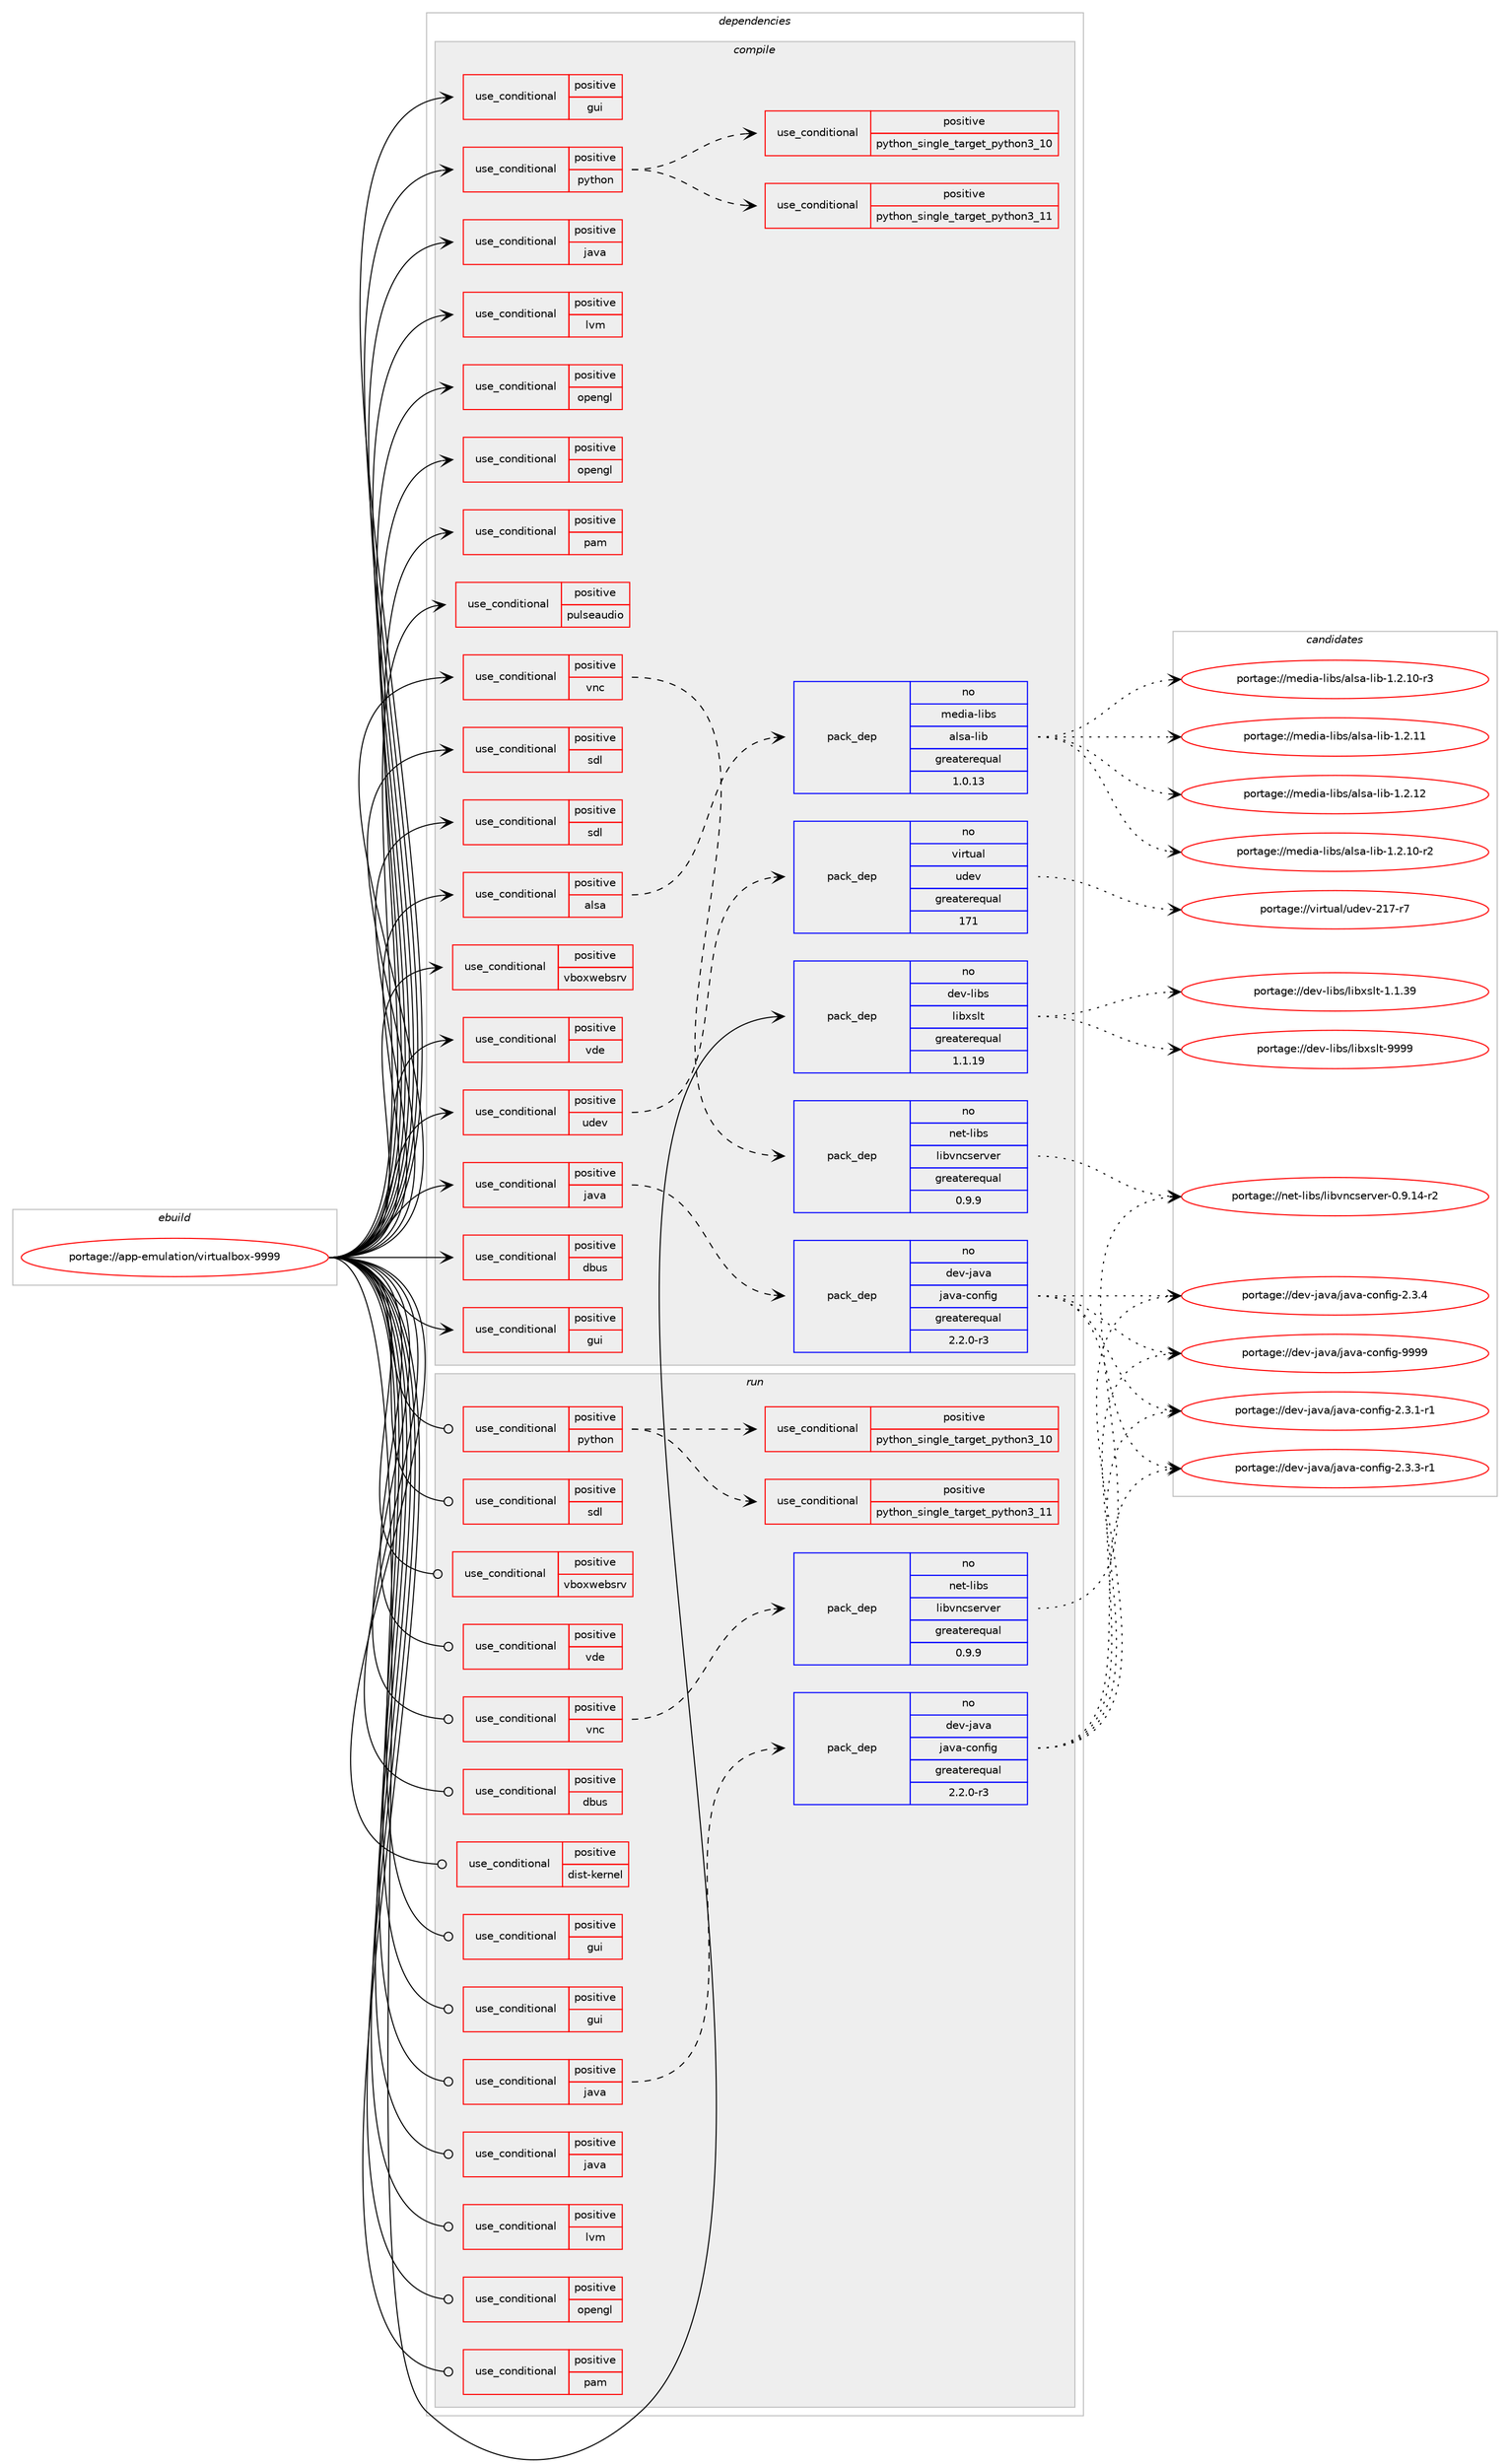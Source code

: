 digraph prolog {

# *************
# Graph options
# *************

newrank=true;
concentrate=true;
compound=true;
graph [rankdir=LR,fontname=Helvetica,fontsize=10,ranksep=1.5];#, ranksep=2.5, nodesep=0.2];
edge  [arrowhead=vee];
node  [fontname=Helvetica,fontsize=10];

# **********
# The ebuild
# **********

subgraph cluster_leftcol {
color=gray;
rank=same;
label=<<i>ebuild</i>>;
id [label="portage://app-emulation/virtualbox-9999", color=red, width=4, href="../app-emulation/virtualbox-9999.svg"];
}

# ****************
# The dependencies
# ****************

subgraph cluster_midcol {
color=gray;
label=<<i>dependencies</i>>;
subgraph cluster_compile {
fillcolor="#eeeeee";
style=filled;
label=<<i>compile</i>>;
subgraph cond8750 {
dependency14740 [label=<<TABLE BORDER="0" CELLBORDER="1" CELLSPACING="0" CELLPADDING="4"><TR><TD ROWSPAN="3" CELLPADDING="10">use_conditional</TD></TR><TR><TD>positive</TD></TR><TR><TD>alsa</TD></TR></TABLE>>, shape=none, color=red];
subgraph pack5676 {
dependency14741 [label=<<TABLE BORDER="0" CELLBORDER="1" CELLSPACING="0" CELLPADDING="4" WIDTH="220"><TR><TD ROWSPAN="6" CELLPADDING="30">pack_dep</TD></TR><TR><TD WIDTH="110">no</TD></TR><TR><TD>media-libs</TD></TR><TR><TD>alsa-lib</TD></TR><TR><TD>greaterequal</TD></TR><TR><TD>1.0.13</TD></TR></TABLE>>, shape=none, color=blue];
}
dependency14740:e -> dependency14741:w [weight=20,style="dashed",arrowhead="vee"];
}
id:e -> dependency14740:w [weight=20,style="solid",arrowhead="vee"];
subgraph cond8751 {
dependency14742 [label=<<TABLE BORDER="0" CELLBORDER="1" CELLSPACING="0" CELLPADDING="4"><TR><TD ROWSPAN="3" CELLPADDING="10">use_conditional</TD></TR><TR><TD>positive</TD></TR><TR><TD>dbus</TD></TR></TABLE>>, shape=none, color=red];
# *** BEGIN UNKNOWN DEPENDENCY TYPE (TODO) ***
# dependency14742 -> package_dependency(portage://app-emulation/virtualbox-9999,install,no,sys-apps,dbus,none,[,,],[],[])
# *** END UNKNOWN DEPENDENCY TYPE (TODO) ***

}
id:e -> dependency14742:w [weight=20,style="solid",arrowhead="vee"];
subgraph cond8752 {
dependency14743 [label=<<TABLE BORDER="0" CELLBORDER="1" CELLSPACING="0" CELLPADDING="4"><TR><TD ROWSPAN="3" CELLPADDING="10">use_conditional</TD></TR><TR><TD>positive</TD></TR><TR><TD>gui</TD></TR></TABLE>>, shape=none, color=red];
# *** BEGIN UNKNOWN DEPENDENCY TYPE (TODO) ***
# dependency14743 -> package_dependency(portage://app-emulation/virtualbox-9999,install,no,dev-qt,qtbase,none,[,,],[slot(6)],[use(enable(widgets),none)])
# *** END UNKNOWN DEPENDENCY TYPE (TODO) ***

# *** BEGIN UNKNOWN DEPENDENCY TYPE (TODO) ***
# dependency14743 -> package_dependency(portage://app-emulation/virtualbox-9999,install,no,dev-qt,qtscxml,none,[,,],[slot(6)],[])
# *** END UNKNOWN DEPENDENCY TYPE (TODO) ***

# *** BEGIN UNKNOWN DEPENDENCY TYPE (TODO) ***
# dependency14743 -> package_dependency(portage://app-emulation/virtualbox-9999,install,no,dev-qt,qttools,none,[,,],[slot(6)],[use(enable(assistant),none)])
# *** END UNKNOWN DEPENDENCY TYPE (TODO) ***

# *** BEGIN UNKNOWN DEPENDENCY TYPE (TODO) ***
# dependency14743 -> package_dependency(portage://app-emulation/virtualbox-9999,install,no,x11-libs,libX11,none,[,,],[],[])
# *** END UNKNOWN DEPENDENCY TYPE (TODO) ***

# *** BEGIN UNKNOWN DEPENDENCY TYPE (TODO) ***
# dependency14743 -> package_dependency(portage://app-emulation/virtualbox-9999,install,no,x11-libs,libXt,none,[,,],[],[])
# *** END UNKNOWN DEPENDENCY TYPE (TODO) ***

}
id:e -> dependency14743:w [weight=20,style="solid",arrowhead="vee"];
subgraph cond8753 {
dependency14744 [label=<<TABLE BORDER="0" CELLBORDER="1" CELLSPACING="0" CELLPADDING="4"><TR><TD ROWSPAN="3" CELLPADDING="10">use_conditional</TD></TR><TR><TD>positive</TD></TR><TR><TD>gui</TD></TR></TABLE>>, shape=none, color=red];
# *** BEGIN UNKNOWN DEPENDENCY TYPE (TODO) ***
# dependency14744 -> package_dependency(portage://app-emulation/virtualbox-9999,install,no,x11-base,xorg-proto,none,[,,],[],[])
# *** END UNKNOWN DEPENDENCY TYPE (TODO) ***

# *** BEGIN UNKNOWN DEPENDENCY TYPE (TODO) ***
# dependency14744 -> package_dependency(portage://app-emulation/virtualbox-9999,install,no,x11-libs,libxcb,none,[,,],any_same_slot,[])
# *** END UNKNOWN DEPENDENCY TYPE (TODO) ***

# *** BEGIN UNKNOWN DEPENDENCY TYPE (TODO) ***
# dependency14744 -> package_dependency(portage://app-emulation/virtualbox-9999,install,no,x11-libs,libXcursor,none,[,,],[],[])
# *** END UNKNOWN DEPENDENCY TYPE (TODO) ***

# *** BEGIN UNKNOWN DEPENDENCY TYPE (TODO) ***
# dependency14744 -> package_dependency(portage://app-emulation/virtualbox-9999,install,no,x11-libs,libXext,none,[,,],[],[])
# *** END UNKNOWN DEPENDENCY TYPE (TODO) ***

# *** BEGIN UNKNOWN DEPENDENCY TYPE (TODO) ***
# dependency14744 -> package_dependency(portage://app-emulation/virtualbox-9999,install,no,x11-libs,libXinerama,none,[,,],[],[])
# *** END UNKNOWN DEPENDENCY TYPE (TODO) ***

# *** BEGIN UNKNOWN DEPENDENCY TYPE (TODO) ***
# dependency14744 -> package_dependency(portage://app-emulation/virtualbox-9999,install,no,x11-libs,libXmu,none,[,,],[],[])
# *** END UNKNOWN DEPENDENCY TYPE (TODO) ***

# *** BEGIN UNKNOWN DEPENDENCY TYPE (TODO) ***
# dependency14744 -> package_dependency(portage://app-emulation/virtualbox-9999,install,no,x11-libs,libXrandr,none,[,,],[],[])
# *** END UNKNOWN DEPENDENCY TYPE (TODO) ***

}
id:e -> dependency14744:w [weight=20,style="solid",arrowhead="vee"];
subgraph cond8754 {
dependency14745 [label=<<TABLE BORDER="0" CELLBORDER="1" CELLSPACING="0" CELLPADDING="4"><TR><TD ROWSPAN="3" CELLPADDING="10">use_conditional</TD></TR><TR><TD>positive</TD></TR><TR><TD>java</TD></TR></TABLE>>, shape=none, color=red];
subgraph pack5677 {
dependency14746 [label=<<TABLE BORDER="0" CELLBORDER="1" CELLSPACING="0" CELLPADDING="4" WIDTH="220"><TR><TD ROWSPAN="6" CELLPADDING="30">pack_dep</TD></TR><TR><TD WIDTH="110">no</TD></TR><TR><TD>dev-java</TD></TR><TR><TD>java-config</TD></TR><TR><TD>greaterequal</TD></TR><TR><TD>2.2.0-r3</TD></TR></TABLE>>, shape=none, color=blue];
}
dependency14745:e -> dependency14746:w [weight=20,style="dashed",arrowhead="vee"];
}
id:e -> dependency14745:w [weight=20,style="solid",arrowhead="vee"];
subgraph cond8755 {
dependency14747 [label=<<TABLE BORDER="0" CELLBORDER="1" CELLSPACING="0" CELLPADDING="4"><TR><TD ROWSPAN="3" CELLPADDING="10">use_conditional</TD></TR><TR><TD>positive</TD></TR><TR><TD>java</TD></TR></TABLE>>, shape=none, color=red];
# *** BEGIN UNKNOWN DEPENDENCY TYPE (TODO) ***
# dependency14747 -> package_dependency(portage://app-emulation/virtualbox-9999,install,no,virtual,jdk,none,[,,],[slot(1.8)],[])
# *** END UNKNOWN DEPENDENCY TYPE (TODO) ***

}
id:e -> dependency14747:w [weight=20,style="solid",arrowhead="vee"];
subgraph cond8756 {
dependency14748 [label=<<TABLE BORDER="0" CELLBORDER="1" CELLSPACING="0" CELLPADDING="4"><TR><TD ROWSPAN="3" CELLPADDING="10">use_conditional</TD></TR><TR><TD>positive</TD></TR><TR><TD>lvm</TD></TR></TABLE>>, shape=none, color=red];
# *** BEGIN UNKNOWN DEPENDENCY TYPE (TODO) ***
# dependency14748 -> package_dependency(portage://app-emulation/virtualbox-9999,install,no,sys-fs,lvm2,none,[,,],[],[])
# *** END UNKNOWN DEPENDENCY TYPE (TODO) ***

}
id:e -> dependency14748:w [weight=20,style="solid",arrowhead="vee"];
subgraph cond8757 {
dependency14749 [label=<<TABLE BORDER="0" CELLBORDER="1" CELLSPACING="0" CELLPADDING="4"><TR><TD ROWSPAN="3" CELLPADDING="10">use_conditional</TD></TR><TR><TD>positive</TD></TR><TR><TD>opengl</TD></TR></TABLE>>, shape=none, color=red];
# *** BEGIN UNKNOWN DEPENDENCY TYPE (TODO) ***
# dependency14749 -> package_dependency(portage://app-emulation/virtualbox-9999,install,no,media-libs,libglvnd,none,[,,],[],[use(enable(X),none)])
# *** END UNKNOWN DEPENDENCY TYPE (TODO) ***

# *** BEGIN UNKNOWN DEPENDENCY TYPE (TODO) ***
# dependency14749 -> package_dependency(portage://app-emulation/virtualbox-9999,install,no,media-libs,vulkan-loader,none,[,,],[],[])
# *** END UNKNOWN DEPENDENCY TYPE (TODO) ***

# *** BEGIN UNKNOWN DEPENDENCY TYPE (TODO) ***
# dependency14749 -> package_dependency(portage://app-emulation/virtualbox-9999,install,no,x11-libs,libX11,none,[,,],[],[])
# *** END UNKNOWN DEPENDENCY TYPE (TODO) ***

# *** BEGIN UNKNOWN DEPENDENCY TYPE (TODO) ***
# dependency14749 -> package_dependency(portage://app-emulation/virtualbox-9999,install,no,x11-libs,libXt,none,[,,],[],[])
# *** END UNKNOWN DEPENDENCY TYPE (TODO) ***

}
id:e -> dependency14749:w [weight=20,style="solid",arrowhead="vee"];
subgraph cond8758 {
dependency14750 [label=<<TABLE BORDER="0" CELLBORDER="1" CELLSPACING="0" CELLPADDING="4"><TR><TD ROWSPAN="3" CELLPADDING="10">use_conditional</TD></TR><TR><TD>positive</TD></TR><TR><TD>opengl</TD></TR></TABLE>>, shape=none, color=red];
# *** BEGIN UNKNOWN DEPENDENCY TYPE (TODO) ***
# dependency14750 -> package_dependency(portage://app-emulation/virtualbox-9999,install,no,x11-base,xorg-proto,none,[,,],[],[])
# *** END UNKNOWN DEPENDENCY TYPE (TODO) ***

# *** BEGIN UNKNOWN DEPENDENCY TYPE (TODO) ***
# dependency14750 -> package_dependency(portage://app-emulation/virtualbox-9999,install,no,x11-libs,libXcursor,none,[,,],[],[])
# *** END UNKNOWN DEPENDENCY TYPE (TODO) ***

# *** BEGIN UNKNOWN DEPENDENCY TYPE (TODO) ***
# dependency14750 -> package_dependency(portage://app-emulation/virtualbox-9999,install,no,x11-libs,libXinerama,none,[,,],[],[])
# *** END UNKNOWN DEPENDENCY TYPE (TODO) ***

# *** BEGIN UNKNOWN DEPENDENCY TYPE (TODO) ***
# dependency14750 -> package_dependency(portage://app-emulation/virtualbox-9999,install,no,x11-libs,libXmu,none,[,,],[],[])
# *** END UNKNOWN DEPENDENCY TYPE (TODO) ***

# *** BEGIN UNKNOWN DEPENDENCY TYPE (TODO) ***
# dependency14750 -> package_dependency(portage://app-emulation/virtualbox-9999,install,no,x11-libs,libXrandr,none,[,,],[],[])
# *** END UNKNOWN DEPENDENCY TYPE (TODO) ***

# *** BEGIN UNKNOWN DEPENDENCY TYPE (TODO) ***
# dependency14750 -> package_dependency(portage://app-emulation/virtualbox-9999,install,no,virtual,glu,none,[,,],[],[])
# *** END UNKNOWN DEPENDENCY TYPE (TODO) ***

}
id:e -> dependency14750:w [weight=20,style="solid",arrowhead="vee"];
subgraph cond8759 {
dependency14751 [label=<<TABLE BORDER="0" CELLBORDER="1" CELLSPACING="0" CELLPADDING="4"><TR><TD ROWSPAN="3" CELLPADDING="10">use_conditional</TD></TR><TR><TD>positive</TD></TR><TR><TD>pam</TD></TR></TABLE>>, shape=none, color=red];
# *** BEGIN UNKNOWN DEPENDENCY TYPE (TODO) ***
# dependency14751 -> package_dependency(portage://app-emulation/virtualbox-9999,install,no,sys-libs,pam,none,[,,],[],[])
# *** END UNKNOWN DEPENDENCY TYPE (TODO) ***

}
id:e -> dependency14751:w [weight=20,style="solid",arrowhead="vee"];
subgraph cond8760 {
dependency14752 [label=<<TABLE BORDER="0" CELLBORDER="1" CELLSPACING="0" CELLPADDING="4"><TR><TD ROWSPAN="3" CELLPADDING="10">use_conditional</TD></TR><TR><TD>positive</TD></TR><TR><TD>pulseaudio</TD></TR></TABLE>>, shape=none, color=red];
# *** BEGIN UNKNOWN DEPENDENCY TYPE (TODO) ***
# dependency14752 -> package_dependency(portage://app-emulation/virtualbox-9999,install,no,media-libs,libpulse,none,[,,],[],[])
# *** END UNKNOWN DEPENDENCY TYPE (TODO) ***

}
id:e -> dependency14752:w [weight=20,style="solid",arrowhead="vee"];
subgraph cond8761 {
dependency14753 [label=<<TABLE BORDER="0" CELLBORDER="1" CELLSPACING="0" CELLPADDING="4"><TR><TD ROWSPAN="3" CELLPADDING="10">use_conditional</TD></TR><TR><TD>positive</TD></TR><TR><TD>python</TD></TR></TABLE>>, shape=none, color=red];
subgraph cond8762 {
dependency14754 [label=<<TABLE BORDER="0" CELLBORDER="1" CELLSPACING="0" CELLPADDING="4"><TR><TD ROWSPAN="3" CELLPADDING="10">use_conditional</TD></TR><TR><TD>positive</TD></TR><TR><TD>python_single_target_python3_10</TD></TR></TABLE>>, shape=none, color=red];
# *** BEGIN UNKNOWN DEPENDENCY TYPE (TODO) ***
# dependency14754 -> package_dependency(portage://app-emulation/virtualbox-9999,install,no,dev-lang,python,none,[,,],[slot(3.10)],[])
# *** END UNKNOWN DEPENDENCY TYPE (TODO) ***

}
dependency14753:e -> dependency14754:w [weight=20,style="dashed",arrowhead="vee"];
subgraph cond8763 {
dependency14755 [label=<<TABLE BORDER="0" CELLBORDER="1" CELLSPACING="0" CELLPADDING="4"><TR><TD ROWSPAN="3" CELLPADDING="10">use_conditional</TD></TR><TR><TD>positive</TD></TR><TR><TD>python_single_target_python3_11</TD></TR></TABLE>>, shape=none, color=red];
# *** BEGIN UNKNOWN DEPENDENCY TYPE (TODO) ***
# dependency14755 -> package_dependency(portage://app-emulation/virtualbox-9999,install,no,dev-lang,python,none,[,,],[slot(3.11)],[])
# *** END UNKNOWN DEPENDENCY TYPE (TODO) ***

}
dependency14753:e -> dependency14755:w [weight=20,style="dashed",arrowhead="vee"];
}
id:e -> dependency14753:w [weight=20,style="solid",arrowhead="vee"];
subgraph cond8764 {
dependency14756 [label=<<TABLE BORDER="0" CELLBORDER="1" CELLSPACING="0" CELLPADDING="4"><TR><TD ROWSPAN="3" CELLPADDING="10">use_conditional</TD></TR><TR><TD>positive</TD></TR><TR><TD>sdl</TD></TR></TABLE>>, shape=none, color=red];
# *** BEGIN UNKNOWN DEPENDENCY TYPE (TODO) ***
# dependency14756 -> package_dependency(portage://app-emulation/virtualbox-9999,install,no,media-libs,libsdl2,none,[,,],[],[use(enable(X),none),use(enable(video),none)])
# *** END UNKNOWN DEPENDENCY TYPE (TODO) ***

# *** BEGIN UNKNOWN DEPENDENCY TYPE (TODO) ***
# dependency14756 -> package_dependency(portage://app-emulation/virtualbox-9999,install,no,x11-libs,libX11,none,[,,],[],[])
# *** END UNKNOWN DEPENDENCY TYPE (TODO) ***

# *** BEGIN UNKNOWN DEPENDENCY TYPE (TODO) ***
# dependency14756 -> package_dependency(portage://app-emulation/virtualbox-9999,install,no,x11-libs,libXt,none,[,,],[],[])
# *** END UNKNOWN DEPENDENCY TYPE (TODO) ***

}
id:e -> dependency14756:w [weight=20,style="solid",arrowhead="vee"];
subgraph cond8765 {
dependency14757 [label=<<TABLE BORDER="0" CELLBORDER="1" CELLSPACING="0" CELLPADDING="4"><TR><TD ROWSPAN="3" CELLPADDING="10">use_conditional</TD></TR><TR><TD>positive</TD></TR><TR><TD>sdl</TD></TR></TABLE>>, shape=none, color=red];
# *** BEGIN UNKNOWN DEPENDENCY TYPE (TODO) ***
# dependency14757 -> package_dependency(portage://app-emulation/virtualbox-9999,install,no,x11-libs,libXcursor,none,[,,],[],[])
# *** END UNKNOWN DEPENDENCY TYPE (TODO) ***

# *** BEGIN UNKNOWN DEPENDENCY TYPE (TODO) ***
# dependency14757 -> package_dependency(portage://app-emulation/virtualbox-9999,install,no,x11-libs,libXinerama,none,[,,],[],[])
# *** END UNKNOWN DEPENDENCY TYPE (TODO) ***

}
id:e -> dependency14757:w [weight=20,style="solid",arrowhead="vee"];
subgraph cond8766 {
dependency14758 [label=<<TABLE BORDER="0" CELLBORDER="1" CELLSPACING="0" CELLPADDING="4"><TR><TD ROWSPAN="3" CELLPADDING="10">use_conditional</TD></TR><TR><TD>positive</TD></TR><TR><TD>udev</TD></TR></TABLE>>, shape=none, color=red];
subgraph pack5678 {
dependency14759 [label=<<TABLE BORDER="0" CELLBORDER="1" CELLSPACING="0" CELLPADDING="4" WIDTH="220"><TR><TD ROWSPAN="6" CELLPADDING="30">pack_dep</TD></TR><TR><TD WIDTH="110">no</TD></TR><TR><TD>virtual</TD></TR><TR><TD>udev</TD></TR><TR><TD>greaterequal</TD></TR><TR><TD>171</TD></TR></TABLE>>, shape=none, color=blue];
}
dependency14758:e -> dependency14759:w [weight=20,style="dashed",arrowhead="vee"];
}
id:e -> dependency14758:w [weight=20,style="solid",arrowhead="vee"];
subgraph cond8767 {
dependency14760 [label=<<TABLE BORDER="0" CELLBORDER="1" CELLSPACING="0" CELLPADDING="4"><TR><TD ROWSPAN="3" CELLPADDING="10">use_conditional</TD></TR><TR><TD>positive</TD></TR><TR><TD>vboxwebsrv</TD></TR></TABLE>>, shape=none, color=red];
# *** BEGIN UNKNOWN DEPENDENCY TYPE (TODO) ***
# dependency14760 -> package_dependency(portage://app-emulation/virtualbox-9999,install,no,net-libs,gsoap,none,[,,],[],[use(disable(gnutls),negative),use(optenable(debug),none)])
# *** END UNKNOWN DEPENDENCY TYPE (TODO) ***

}
id:e -> dependency14760:w [weight=20,style="solid",arrowhead="vee"];
subgraph cond8768 {
dependency14761 [label=<<TABLE BORDER="0" CELLBORDER="1" CELLSPACING="0" CELLPADDING="4"><TR><TD ROWSPAN="3" CELLPADDING="10">use_conditional</TD></TR><TR><TD>positive</TD></TR><TR><TD>vde</TD></TR></TABLE>>, shape=none, color=red];
# *** BEGIN UNKNOWN DEPENDENCY TYPE (TODO) ***
# dependency14761 -> package_dependency(portage://app-emulation/virtualbox-9999,install,no,net-misc,vde,none,[,,],[],[])
# *** END UNKNOWN DEPENDENCY TYPE (TODO) ***

}
id:e -> dependency14761:w [weight=20,style="solid",arrowhead="vee"];
subgraph cond8769 {
dependency14762 [label=<<TABLE BORDER="0" CELLBORDER="1" CELLSPACING="0" CELLPADDING="4"><TR><TD ROWSPAN="3" CELLPADDING="10">use_conditional</TD></TR><TR><TD>positive</TD></TR><TR><TD>vnc</TD></TR></TABLE>>, shape=none, color=red];
subgraph pack5679 {
dependency14763 [label=<<TABLE BORDER="0" CELLBORDER="1" CELLSPACING="0" CELLPADDING="4" WIDTH="220"><TR><TD ROWSPAN="6" CELLPADDING="30">pack_dep</TD></TR><TR><TD WIDTH="110">no</TD></TR><TR><TD>net-libs</TD></TR><TR><TD>libvncserver</TD></TR><TR><TD>greaterequal</TD></TR><TR><TD>0.9.9</TD></TR></TABLE>>, shape=none, color=blue];
}
dependency14762:e -> dependency14763:w [weight=20,style="dashed",arrowhead="vee"];
}
id:e -> dependency14762:w [weight=20,style="solid",arrowhead="vee"];
# *** BEGIN UNKNOWN DEPENDENCY TYPE (TODO) ***
# id -> package_dependency(portage://app-emulation/virtualbox-9999,install,no,acct-group,vboxusers,none,[,,],[],[])
# *** END UNKNOWN DEPENDENCY TYPE (TODO) ***

# *** BEGIN UNKNOWN DEPENDENCY TYPE (TODO) ***
# id -> package_dependency(portage://app-emulation/virtualbox-9999,install,no,app-arch,xz-utils,none,[,,],[],[])
# *** END UNKNOWN DEPENDENCY TYPE (TODO) ***

# *** BEGIN UNKNOWN DEPENDENCY TYPE (TODO) ***
# id -> package_dependency(portage://app-emulation/virtualbox-9999,install,no,dev-libs,libtpms,none,[,,],[],[])
# *** END UNKNOWN DEPENDENCY TYPE (TODO) ***

# *** BEGIN UNKNOWN DEPENDENCY TYPE (TODO) ***
# id -> package_dependency(portage://app-emulation/virtualbox-9999,install,no,dev-libs,libxml2,none,[,,],[],[])
# *** END UNKNOWN DEPENDENCY TYPE (TODO) ***

subgraph pack5680 {
dependency14764 [label=<<TABLE BORDER="0" CELLBORDER="1" CELLSPACING="0" CELLPADDING="4" WIDTH="220"><TR><TD ROWSPAN="6" CELLPADDING="30">pack_dep</TD></TR><TR><TD WIDTH="110">no</TD></TR><TR><TD>dev-libs</TD></TR><TR><TD>libxslt</TD></TR><TR><TD>greaterequal</TD></TR><TR><TD>1.1.19</TD></TR></TABLE>>, shape=none, color=blue];
}
id:e -> dependency14764:w [weight=20,style="solid",arrowhead="vee"];
# *** BEGIN UNKNOWN DEPENDENCY TYPE (TODO) ***
# id -> package_dependency(portage://app-emulation/virtualbox-9999,install,no,dev-libs,openssl,none,[,,],[slot(0),equal],[])
# *** END UNKNOWN DEPENDENCY TYPE (TODO) ***

# *** BEGIN UNKNOWN DEPENDENCY TYPE (TODO) ***
# id -> package_dependency(portage://app-emulation/virtualbox-9999,install,no,media-libs,libpng,none,[,,],[slot(0),equal],[])
# *** END UNKNOWN DEPENDENCY TYPE (TODO) ***

# *** BEGIN UNKNOWN DEPENDENCY TYPE (TODO) ***
# id -> package_dependency(portage://app-emulation/virtualbox-9999,install,no,media-libs,libvpx,none,[,,],[slot(0),equal],[])
# *** END UNKNOWN DEPENDENCY TYPE (TODO) ***

# *** BEGIN UNKNOWN DEPENDENCY TYPE (TODO) ***
# id -> package_dependency(portage://app-emulation/virtualbox-9999,install,no,net-misc,curl,none,[,,],[],[])
# *** END UNKNOWN DEPENDENCY TYPE (TODO) ***

# *** BEGIN UNKNOWN DEPENDENCY TYPE (TODO) ***
# id -> package_dependency(portage://app-emulation/virtualbox-9999,install,no,sys-libs,zlib,none,[,,],[],[])
# *** END UNKNOWN DEPENDENCY TYPE (TODO) ***

# *** BEGIN UNKNOWN DEPENDENCY TYPE (TODO) ***
# id -> package_dependency(portage://app-emulation/virtualbox-9999,install,no,virtual,libcrypt,none,[,,],any_same_slot,[])
# *** END UNKNOWN DEPENDENCY TYPE (TODO) ***

# *** BEGIN UNKNOWN DEPENDENCY TYPE (TODO) ***
# id -> package_dependency(portage://app-emulation/virtualbox-9999,install,no,virtual,linux-sources,none,[,,],[],[])
# *** END UNKNOWN DEPENDENCY TYPE (TODO) ***

# *** BEGIN UNKNOWN DEPENDENCY TYPE (TODO) ***
# id -> package_dependency(portage://app-emulation/virtualbox-9999,install,no,x11-libs,libXt,none,[,,],[],[])
# *** END UNKNOWN DEPENDENCY TYPE (TODO) ***

}
subgraph cluster_compileandrun {
fillcolor="#eeeeee";
style=filled;
label=<<i>compile and run</i>>;
}
subgraph cluster_run {
fillcolor="#eeeeee";
style=filled;
label=<<i>run</i>>;
subgraph cond8770 {
dependency14765 [label=<<TABLE BORDER="0" CELLBORDER="1" CELLSPACING="0" CELLPADDING="4"><TR><TD ROWSPAN="3" CELLPADDING="10">use_conditional</TD></TR><TR><TD>positive</TD></TR><TR><TD>dbus</TD></TR></TABLE>>, shape=none, color=red];
# *** BEGIN UNKNOWN DEPENDENCY TYPE (TODO) ***
# dependency14765 -> package_dependency(portage://app-emulation/virtualbox-9999,run,no,sys-apps,dbus,none,[,,],[],[])
# *** END UNKNOWN DEPENDENCY TYPE (TODO) ***

}
id:e -> dependency14765:w [weight=20,style="solid",arrowhead="odot"];
subgraph cond8771 {
dependency14766 [label=<<TABLE BORDER="0" CELLBORDER="1" CELLSPACING="0" CELLPADDING="4"><TR><TD ROWSPAN="3" CELLPADDING="10">use_conditional</TD></TR><TR><TD>positive</TD></TR><TR><TD>dist-kernel</TD></TR></TABLE>>, shape=none, color=red];
# *** BEGIN UNKNOWN DEPENDENCY TYPE (TODO) ***
# dependency14766 -> package_dependency(portage://app-emulation/virtualbox-9999,run,no,virtual,dist-kernel,none,[,,],any_same_slot,[])
# *** END UNKNOWN DEPENDENCY TYPE (TODO) ***

}
id:e -> dependency14766:w [weight=20,style="solid",arrowhead="odot"];
subgraph cond8772 {
dependency14767 [label=<<TABLE BORDER="0" CELLBORDER="1" CELLSPACING="0" CELLPADDING="4"><TR><TD ROWSPAN="3" CELLPADDING="10">use_conditional</TD></TR><TR><TD>positive</TD></TR><TR><TD>gui</TD></TR></TABLE>>, shape=none, color=red];
# *** BEGIN UNKNOWN DEPENDENCY TYPE (TODO) ***
# dependency14767 -> package_dependency(portage://app-emulation/virtualbox-9999,run,no,dev-qt,qtbase,none,[,,],[slot(6)],[use(enable(widgets),none)])
# *** END UNKNOWN DEPENDENCY TYPE (TODO) ***

# *** BEGIN UNKNOWN DEPENDENCY TYPE (TODO) ***
# dependency14767 -> package_dependency(portage://app-emulation/virtualbox-9999,run,no,dev-qt,qtscxml,none,[,,],[slot(6)],[])
# *** END UNKNOWN DEPENDENCY TYPE (TODO) ***

# *** BEGIN UNKNOWN DEPENDENCY TYPE (TODO) ***
# dependency14767 -> package_dependency(portage://app-emulation/virtualbox-9999,run,no,dev-qt,qttools,none,[,,],[slot(6)],[use(enable(assistant),none)])
# *** END UNKNOWN DEPENDENCY TYPE (TODO) ***

# *** BEGIN UNKNOWN DEPENDENCY TYPE (TODO) ***
# dependency14767 -> package_dependency(portage://app-emulation/virtualbox-9999,run,no,x11-libs,libX11,none,[,,],[],[])
# *** END UNKNOWN DEPENDENCY TYPE (TODO) ***

# *** BEGIN UNKNOWN DEPENDENCY TYPE (TODO) ***
# dependency14767 -> package_dependency(portage://app-emulation/virtualbox-9999,run,no,x11-libs,libXt,none,[,,],[],[])
# *** END UNKNOWN DEPENDENCY TYPE (TODO) ***

}
id:e -> dependency14767:w [weight=20,style="solid",arrowhead="odot"];
subgraph cond8773 {
dependency14768 [label=<<TABLE BORDER="0" CELLBORDER="1" CELLSPACING="0" CELLPADDING="4"><TR><TD ROWSPAN="3" CELLPADDING="10">use_conditional</TD></TR><TR><TD>positive</TD></TR><TR><TD>gui</TD></TR></TABLE>>, shape=none, color=red];
# *** BEGIN UNKNOWN DEPENDENCY TYPE (TODO) ***
# dependency14768 -> package_dependency(portage://app-emulation/virtualbox-9999,run,no,x11-libs,libxcb,none,[,,],any_same_slot,[])
# *** END UNKNOWN DEPENDENCY TYPE (TODO) ***

}
id:e -> dependency14768:w [weight=20,style="solid",arrowhead="odot"];
subgraph cond8774 {
dependency14769 [label=<<TABLE BORDER="0" CELLBORDER="1" CELLSPACING="0" CELLPADDING="4"><TR><TD ROWSPAN="3" CELLPADDING="10">use_conditional</TD></TR><TR><TD>positive</TD></TR><TR><TD>java</TD></TR></TABLE>>, shape=none, color=red];
subgraph pack5681 {
dependency14770 [label=<<TABLE BORDER="0" CELLBORDER="1" CELLSPACING="0" CELLPADDING="4" WIDTH="220"><TR><TD ROWSPAN="6" CELLPADDING="30">pack_dep</TD></TR><TR><TD WIDTH="110">no</TD></TR><TR><TD>dev-java</TD></TR><TR><TD>java-config</TD></TR><TR><TD>greaterequal</TD></TR><TR><TD>2.2.0-r3</TD></TR></TABLE>>, shape=none, color=blue];
}
dependency14769:e -> dependency14770:w [weight=20,style="dashed",arrowhead="vee"];
}
id:e -> dependency14769:w [weight=20,style="solid",arrowhead="odot"];
subgraph cond8775 {
dependency14771 [label=<<TABLE BORDER="0" CELLBORDER="1" CELLSPACING="0" CELLPADDING="4"><TR><TD ROWSPAN="3" CELLPADDING="10">use_conditional</TD></TR><TR><TD>positive</TD></TR><TR><TD>java</TD></TR></TABLE>>, shape=none, color=red];
# *** BEGIN UNKNOWN DEPENDENCY TYPE (TODO) ***
# dependency14771 -> package_dependency(portage://app-emulation/virtualbox-9999,run,no,virtual,jre,none,[,,],[slot(1.8)],[])
# *** END UNKNOWN DEPENDENCY TYPE (TODO) ***

}
id:e -> dependency14771:w [weight=20,style="solid",arrowhead="odot"];
subgraph cond8776 {
dependency14772 [label=<<TABLE BORDER="0" CELLBORDER="1" CELLSPACING="0" CELLPADDING="4"><TR><TD ROWSPAN="3" CELLPADDING="10">use_conditional</TD></TR><TR><TD>positive</TD></TR><TR><TD>lvm</TD></TR></TABLE>>, shape=none, color=red];
# *** BEGIN UNKNOWN DEPENDENCY TYPE (TODO) ***
# dependency14772 -> package_dependency(portage://app-emulation/virtualbox-9999,run,no,sys-fs,lvm2,none,[,,],[],[])
# *** END UNKNOWN DEPENDENCY TYPE (TODO) ***

}
id:e -> dependency14772:w [weight=20,style="solid",arrowhead="odot"];
subgraph cond8777 {
dependency14773 [label=<<TABLE BORDER="0" CELLBORDER="1" CELLSPACING="0" CELLPADDING="4"><TR><TD ROWSPAN="3" CELLPADDING="10">use_conditional</TD></TR><TR><TD>positive</TD></TR><TR><TD>opengl</TD></TR></TABLE>>, shape=none, color=red];
# *** BEGIN UNKNOWN DEPENDENCY TYPE (TODO) ***
# dependency14773 -> package_dependency(portage://app-emulation/virtualbox-9999,run,no,media-libs,libglvnd,none,[,,],[],[use(enable(X),none)])
# *** END UNKNOWN DEPENDENCY TYPE (TODO) ***

# *** BEGIN UNKNOWN DEPENDENCY TYPE (TODO) ***
# dependency14773 -> package_dependency(portage://app-emulation/virtualbox-9999,run,no,media-libs,vulkan-loader,none,[,,],[],[])
# *** END UNKNOWN DEPENDENCY TYPE (TODO) ***

# *** BEGIN UNKNOWN DEPENDENCY TYPE (TODO) ***
# dependency14773 -> package_dependency(portage://app-emulation/virtualbox-9999,run,no,x11-libs,libX11,none,[,,],[],[])
# *** END UNKNOWN DEPENDENCY TYPE (TODO) ***

# *** BEGIN UNKNOWN DEPENDENCY TYPE (TODO) ***
# dependency14773 -> package_dependency(portage://app-emulation/virtualbox-9999,run,no,x11-libs,libXt,none,[,,],[],[])
# *** END UNKNOWN DEPENDENCY TYPE (TODO) ***

}
id:e -> dependency14773:w [weight=20,style="solid",arrowhead="odot"];
subgraph cond8778 {
dependency14774 [label=<<TABLE BORDER="0" CELLBORDER="1" CELLSPACING="0" CELLPADDING="4"><TR><TD ROWSPAN="3" CELLPADDING="10">use_conditional</TD></TR><TR><TD>positive</TD></TR><TR><TD>pam</TD></TR></TABLE>>, shape=none, color=red];
# *** BEGIN UNKNOWN DEPENDENCY TYPE (TODO) ***
# dependency14774 -> package_dependency(portage://app-emulation/virtualbox-9999,run,no,sys-libs,pam,none,[,,],[],[])
# *** END UNKNOWN DEPENDENCY TYPE (TODO) ***

}
id:e -> dependency14774:w [weight=20,style="solid",arrowhead="odot"];
subgraph cond8779 {
dependency14775 [label=<<TABLE BORDER="0" CELLBORDER="1" CELLSPACING="0" CELLPADDING="4"><TR><TD ROWSPAN="3" CELLPADDING="10">use_conditional</TD></TR><TR><TD>positive</TD></TR><TR><TD>python</TD></TR></TABLE>>, shape=none, color=red];
subgraph cond8780 {
dependency14776 [label=<<TABLE BORDER="0" CELLBORDER="1" CELLSPACING="0" CELLPADDING="4"><TR><TD ROWSPAN="3" CELLPADDING="10">use_conditional</TD></TR><TR><TD>positive</TD></TR><TR><TD>python_single_target_python3_10</TD></TR></TABLE>>, shape=none, color=red];
# *** BEGIN UNKNOWN DEPENDENCY TYPE (TODO) ***
# dependency14776 -> package_dependency(portage://app-emulation/virtualbox-9999,run,no,dev-lang,python,none,[,,],[slot(3.10)],[])
# *** END UNKNOWN DEPENDENCY TYPE (TODO) ***

}
dependency14775:e -> dependency14776:w [weight=20,style="dashed",arrowhead="vee"];
subgraph cond8781 {
dependency14777 [label=<<TABLE BORDER="0" CELLBORDER="1" CELLSPACING="0" CELLPADDING="4"><TR><TD ROWSPAN="3" CELLPADDING="10">use_conditional</TD></TR><TR><TD>positive</TD></TR><TR><TD>python_single_target_python3_11</TD></TR></TABLE>>, shape=none, color=red];
# *** BEGIN UNKNOWN DEPENDENCY TYPE (TODO) ***
# dependency14777 -> package_dependency(portage://app-emulation/virtualbox-9999,run,no,dev-lang,python,none,[,,],[slot(3.11)],[])
# *** END UNKNOWN DEPENDENCY TYPE (TODO) ***

}
dependency14775:e -> dependency14777:w [weight=20,style="dashed",arrowhead="vee"];
}
id:e -> dependency14775:w [weight=20,style="solid",arrowhead="odot"];
subgraph cond8782 {
dependency14778 [label=<<TABLE BORDER="0" CELLBORDER="1" CELLSPACING="0" CELLPADDING="4"><TR><TD ROWSPAN="3" CELLPADDING="10">use_conditional</TD></TR><TR><TD>positive</TD></TR><TR><TD>sdl</TD></TR></TABLE>>, shape=none, color=red];
# *** BEGIN UNKNOWN DEPENDENCY TYPE (TODO) ***
# dependency14778 -> package_dependency(portage://app-emulation/virtualbox-9999,run,no,media-libs,libsdl2,none,[,,],[],[use(enable(X),none),use(enable(video),none)])
# *** END UNKNOWN DEPENDENCY TYPE (TODO) ***

# *** BEGIN UNKNOWN DEPENDENCY TYPE (TODO) ***
# dependency14778 -> package_dependency(portage://app-emulation/virtualbox-9999,run,no,x11-libs,libX11,none,[,,],[],[])
# *** END UNKNOWN DEPENDENCY TYPE (TODO) ***

# *** BEGIN UNKNOWN DEPENDENCY TYPE (TODO) ***
# dependency14778 -> package_dependency(portage://app-emulation/virtualbox-9999,run,no,x11-libs,libXt,none,[,,],[],[])
# *** END UNKNOWN DEPENDENCY TYPE (TODO) ***

}
id:e -> dependency14778:w [weight=20,style="solid",arrowhead="odot"];
subgraph cond8783 {
dependency14779 [label=<<TABLE BORDER="0" CELLBORDER="1" CELLSPACING="0" CELLPADDING="4"><TR><TD ROWSPAN="3" CELLPADDING="10">use_conditional</TD></TR><TR><TD>positive</TD></TR><TR><TD>vboxwebsrv</TD></TR></TABLE>>, shape=none, color=red];
# *** BEGIN UNKNOWN DEPENDENCY TYPE (TODO) ***
# dependency14779 -> package_dependency(portage://app-emulation/virtualbox-9999,run,no,net-libs,gsoap,none,[,,],[],[use(disable(gnutls),negative),use(optenable(debug),none)])
# *** END UNKNOWN DEPENDENCY TYPE (TODO) ***

}
id:e -> dependency14779:w [weight=20,style="solid",arrowhead="odot"];
subgraph cond8784 {
dependency14780 [label=<<TABLE BORDER="0" CELLBORDER="1" CELLSPACING="0" CELLPADDING="4"><TR><TD ROWSPAN="3" CELLPADDING="10">use_conditional</TD></TR><TR><TD>positive</TD></TR><TR><TD>vde</TD></TR></TABLE>>, shape=none, color=red];
# *** BEGIN UNKNOWN DEPENDENCY TYPE (TODO) ***
# dependency14780 -> package_dependency(portage://app-emulation/virtualbox-9999,run,no,net-misc,vde,none,[,,],[],[])
# *** END UNKNOWN DEPENDENCY TYPE (TODO) ***

}
id:e -> dependency14780:w [weight=20,style="solid",arrowhead="odot"];
subgraph cond8785 {
dependency14781 [label=<<TABLE BORDER="0" CELLBORDER="1" CELLSPACING="0" CELLPADDING="4"><TR><TD ROWSPAN="3" CELLPADDING="10">use_conditional</TD></TR><TR><TD>positive</TD></TR><TR><TD>vnc</TD></TR></TABLE>>, shape=none, color=red];
subgraph pack5682 {
dependency14782 [label=<<TABLE BORDER="0" CELLBORDER="1" CELLSPACING="0" CELLPADDING="4" WIDTH="220"><TR><TD ROWSPAN="6" CELLPADDING="30">pack_dep</TD></TR><TR><TD WIDTH="110">no</TD></TR><TR><TD>net-libs</TD></TR><TR><TD>libvncserver</TD></TR><TR><TD>greaterequal</TD></TR><TR><TD>0.9.9</TD></TR></TABLE>>, shape=none, color=blue];
}
dependency14781:e -> dependency14782:w [weight=20,style="dashed",arrowhead="vee"];
}
id:e -> dependency14781:w [weight=20,style="solid",arrowhead="odot"];
# *** BEGIN UNKNOWN DEPENDENCY TYPE (TODO) ***
# id -> package_dependency(portage://app-emulation/virtualbox-9999,run,no,acct-group,vboxusers,none,[,,],[],[])
# *** END UNKNOWN DEPENDENCY TYPE (TODO) ***

# *** BEGIN UNKNOWN DEPENDENCY TYPE (TODO) ***
# id -> package_dependency(portage://app-emulation/virtualbox-9999,run,no,app-arch,xz-utils,none,[,,],[],[])
# *** END UNKNOWN DEPENDENCY TYPE (TODO) ***

# *** BEGIN UNKNOWN DEPENDENCY TYPE (TODO) ***
# id -> package_dependency(portage://app-emulation/virtualbox-9999,run,no,dev-libs,libtpms,none,[,,],[],[])
# *** END UNKNOWN DEPENDENCY TYPE (TODO) ***

# *** BEGIN UNKNOWN DEPENDENCY TYPE (TODO) ***
# id -> package_dependency(portage://app-emulation/virtualbox-9999,run,no,dev-libs,libxml2,none,[,,],[],[])
# *** END UNKNOWN DEPENDENCY TYPE (TODO) ***

# *** BEGIN UNKNOWN DEPENDENCY TYPE (TODO) ***
# id -> package_dependency(portage://app-emulation/virtualbox-9999,run,no,dev-libs,openssl,none,[,,],[slot(0),equal],[])
# *** END UNKNOWN DEPENDENCY TYPE (TODO) ***

# *** BEGIN UNKNOWN DEPENDENCY TYPE (TODO) ***
# id -> package_dependency(portage://app-emulation/virtualbox-9999,run,no,media-libs,libpng,none,[,,],[slot(0),equal],[])
# *** END UNKNOWN DEPENDENCY TYPE (TODO) ***

# *** BEGIN UNKNOWN DEPENDENCY TYPE (TODO) ***
# id -> package_dependency(portage://app-emulation/virtualbox-9999,run,no,media-libs,libvpx,none,[,,],[slot(0),equal],[])
# *** END UNKNOWN DEPENDENCY TYPE (TODO) ***

# *** BEGIN UNKNOWN DEPENDENCY TYPE (TODO) ***
# id -> package_dependency(portage://app-emulation/virtualbox-9999,run,no,net-misc,curl,none,[,,],[],[])
# *** END UNKNOWN DEPENDENCY TYPE (TODO) ***

# *** BEGIN UNKNOWN DEPENDENCY TYPE (TODO) ***
# id -> package_dependency(portage://app-emulation/virtualbox-9999,run,no,sys-apps,kmod,none,[,,],[],[use(enable(tools),none)])
# *** END UNKNOWN DEPENDENCY TYPE (TODO) ***

# *** BEGIN UNKNOWN DEPENDENCY TYPE (TODO) ***
# id -> package_dependency(portage://app-emulation/virtualbox-9999,run,no,sys-libs,zlib,none,[,,],[],[])
# *** END UNKNOWN DEPENDENCY TYPE (TODO) ***

# *** BEGIN UNKNOWN DEPENDENCY TYPE (TODO) ***
# id -> package_dependency(portage://app-emulation/virtualbox-9999,run,no,virtual,tmpfiles,none,[,,],[],[])
# *** END UNKNOWN DEPENDENCY TYPE (TODO) ***

# *** BEGIN UNKNOWN DEPENDENCY TYPE (TODO) ***
# id -> package_dependency(portage://app-emulation/virtualbox-9999,run,weak,app-emulation,virtualbox-modules,none,[,,],[],[])
# *** END UNKNOWN DEPENDENCY TYPE (TODO) ***

}
}

# **************
# The candidates
# **************

subgraph cluster_choices {
rank=same;
color=gray;
label=<<i>candidates</i>>;

subgraph choice5676 {
color=black;
nodesep=1;
choice1091011001059745108105981154797108115974510810598454946504649484511450 [label="portage://media-libs/alsa-lib-1.2.10-r2", color=red, width=4,href="../media-libs/alsa-lib-1.2.10-r2.svg"];
choice1091011001059745108105981154797108115974510810598454946504649484511451 [label="portage://media-libs/alsa-lib-1.2.10-r3", color=red, width=4,href="../media-libs/alsa-lib-1.2.10-r3.svg"];
choice109101100105974510810598115479710811597451081059845494650464949 [label="portage://media-libs/alsa-lib-1.2.11", color=red, width=4,href="../media-libs/alsa-lib-1.2.11.svg"];
choice109101100105974510810598115479710811597451081059845494650464950 [label="portage://media-libs/alsa-lib-1.2.12", color=red, width=4,href="../media-libs/alsa-lib-1.2.12.svg"];
dependency14741:e -> choice1091011001059745108105981154797108115974510810598454946504649484511450:w [style=dotted,weight="100"];
dependency14741:e -> choice1091011001059745108105981154797108115974510810598454946504649484511451:w [style=dotted,weight="100"];
dependency14741:e -> choice109101100105974510810598115479710811597451081059845494650464949:w [style=dotted,weight="100"];
dependency14741:e -> choice109101100105974510810598115479710811597451081059845494650464950:w [style=dotted,weight="100"];
}
subgraph choice5677 {
color=black;
nodesep=1;
choice10010111845106971189747106971189745991111101021051034550465146494511449 [label="portage://dev-java/java-config-2.3.1-r1", color=red, width=4,href="../dev-java/java-config-2.3.1-r1.svg"];
choice10010111845106971189747106971189745991111101021051034550465146514511449 [label="portage://dev-java/java-config-2.3.3-r1", color=red, width=4,href="../dev-java/java-config-2.3.3-r1.svg"];
choice1001011184510697118974710697118974599111110102105103455046514652 [label="portage://dev-java/java-config-2.3.4", color=red, width=4,href="../dev-java/java-config-2.3.4.svg"];
choice10010111845106971189747106971189745991111101021051034557575757 [label="portage://dev-java/java-config-9999", color=red, width=4,href="../dev-java/java-config-9999.svg"];
dependency14746:e -> choice10010111845106971189747106971189745991111101021051034550465146494511449:w [style=dotted,weight="100"];
dependency14746:e -> choice10010111845106971189747106971189745991111101021051034550465146514511449:w [style=dotted,weight="100"];
dependency14746:e -> choice1001011184510697118974710697118974599111110102105103455046514652:w [style=dotted,weight="100"];
dependency14746:e -> choice10010111845106971189747106971189745991111101021051034557575757:w [style=dotted,weight="100"];
}
subgraph choice5678 {
color=black;
nodesep=1;
choice1181051141161179710847117100101118455049554511455 [label="portage://virtual/udev-217-r7", color=red, width=4,href="../virtual/udev-217-r7.svg"];
dependency14759:e -> choice1181051141161179710847117100101118455049554511455:w [style=dotted,weight="100"];
}
subgraph choice5679 {
color=black;
nodesep=1;
choice1101011164510810598115471081059811811099115101114118101114454846574649524511450 [label="portage://net-libs/libvncserver-0.9.14-r2", color=red, width=4,href="../net-libs/libvncserver-0.9.14-r2.svg"];
dependency14763:e -> choice1101011164510810598115471081059811811099115101114118101114454846574649524511450:w [style=dotted,weight="100"];
}
subgraph choice5680 {
color=black;
nodesep=1;
choice1001011184510810598115471081059812011510811645494649465157 [label="portage://dev-libs/libxslt-1.1.39", color=red, width=4,href="../dev-libs/libxslt-1.1.39.svg"];
choice100101118451081059811547108105981201151081164557575757 [label="portage://dev-libs/libxslt-9999", color=red, width=4,href="../dev-libs/libxslt-9999.svg"];
dependency14764:e -> choice1001011184510810598115471081059812011510811645494649465157:w [style=dotted,weight="100"];
dependency14764:e -> choice100101118451081059811547108105981201151081164557575757:w [style=dotted,weight="100"];
}
subgraph choice5681 {
color=black;
nodesep=1;
choice10010111845106971189747106971189745991111101021051034550465146494511449 [label="portage://dev-java/java-config-2.3.1-r1", color=red, width=4,href="../dev-java/java-config-2.3.1-r1.svg"];
choice10010111845106971189747106971189745991111101021051034550465146514511449 [label="portage://dev-java/java-config-2.3.3-r1", color=red, width=4,href="../dev-java/java-config-2.3.3-r1.svg"];
choice1001011184510697118974710697118974599111110102105103455046514652 [label="portage://dev-java/java-config-2.3.4", color=red, width=4,href="../dev-java/java-config-2.3.4.svg"];
choice10010111845106971189747106971189745991111101021051034557575757 [label="portage://dev-java/java-config-9999", color=red, width=4,href="../dev-java/java-config-9999.svg"];
dependency14770:e -> choice10010111845106971189747106971189745991111101021051034550465146494511449:w [style=dotted,weight="100"];
dependency14770:e -> choice10010111845106971189747106971189745991111101021051034550465146514511449:w [style=dotted,weight="100"];
dependency14770:e -> choice1001011184510697118974710697118974599111110102105103455046514652:w [style=dotted,weight="100"];
dependency14770:e -> choice10010111845106971189747106971189745991111101021051034557575757:w [style=dotted,weight="100"];
}
subgraph choice5682 {
color=black;
nodesep=1;
choice1101011164510810598115471081059811811099115101114118101114454846574649524511450 [label="portage://net-libs/libvncserver-0.9.14-r2", color=red, width=4,href="../net-libs/libvncserver-0.9.14-r2.svg"];
dependency14782:e -> choice1101011164510810598115471081059811811099115101114118101114454846574649524511450:w [style=dotted,weight="100"];
}
}

}
